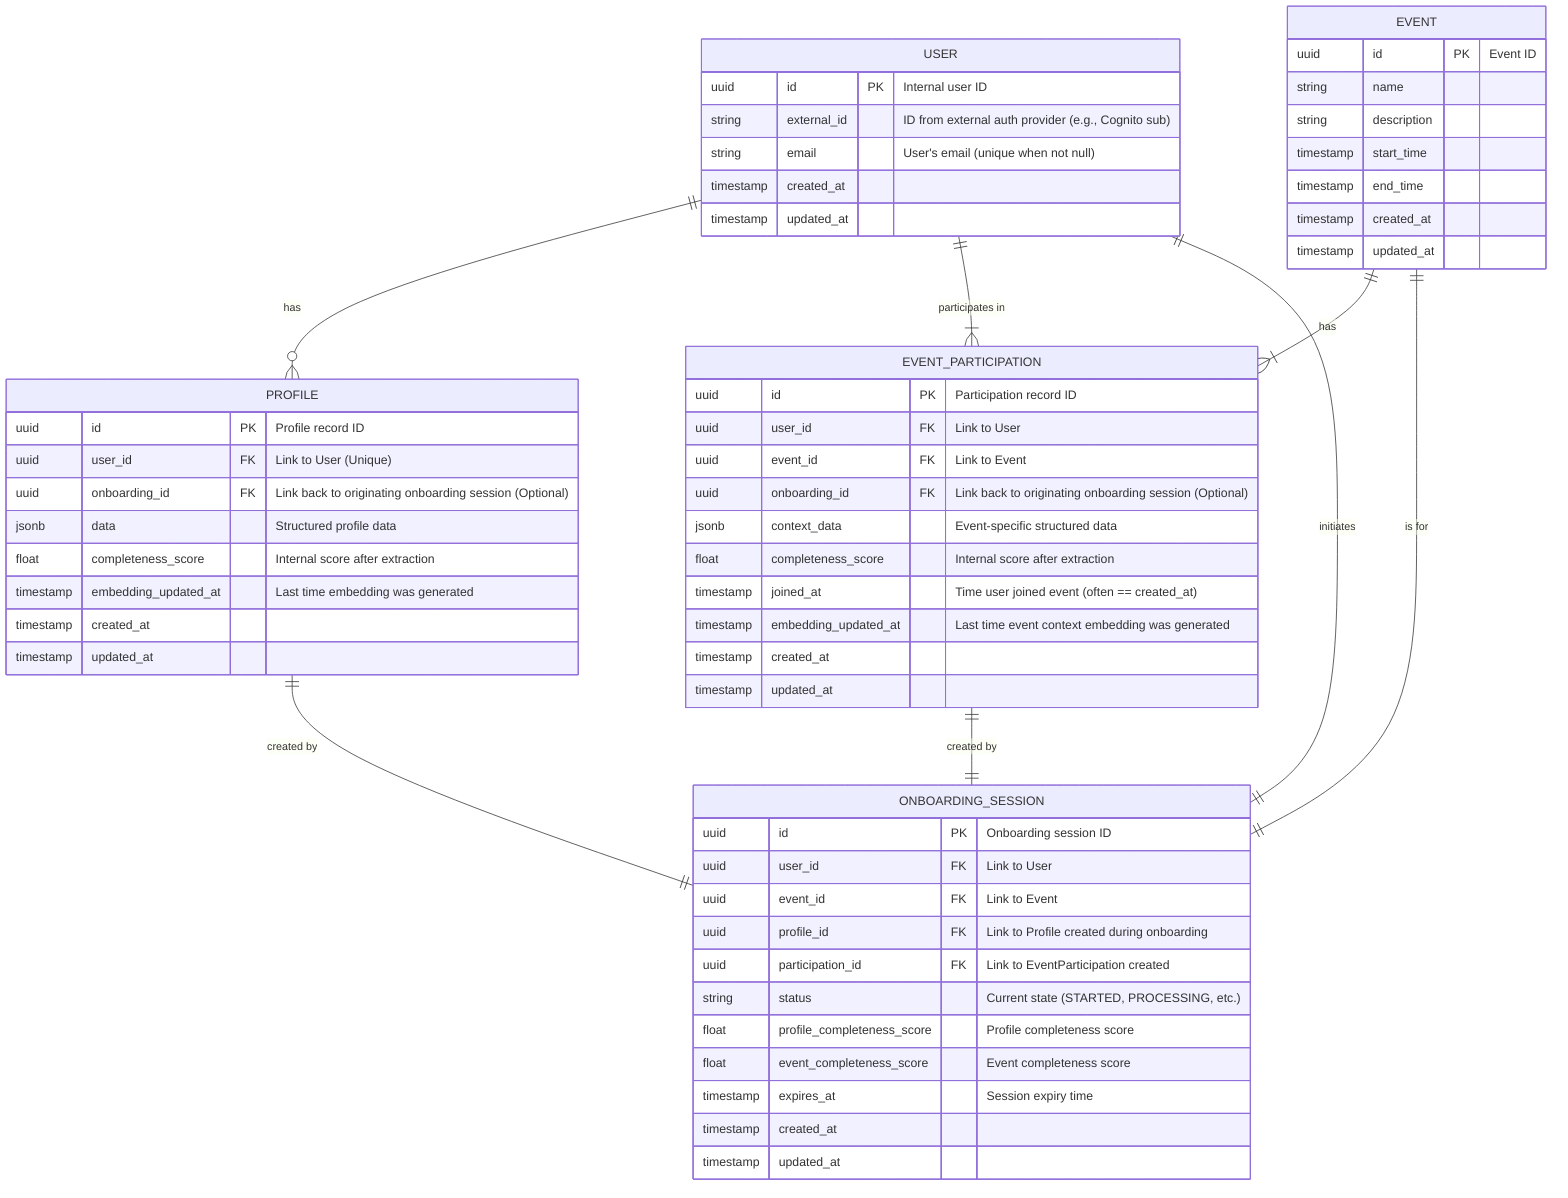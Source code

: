 erDiagram
    USER {
        uuid id PK "Internal user ID"
        string external_id "ID from external auth provider (e.g., Cognito sub)"
        string email "User's email (unique when not null)"
        timestamp created_at
        timestamp updated_at
    }

    ONBOARDING_SESSION {
        uuid id PK "Onboarding session ID"
        uuid user_id FK "Link to User"
        uuid event_id FK "Link to Event"
        uuid profile_id FK "Link to Profile created during onboarding"
        uuid participation_id FK "Link to EventParticipation created"
        string status "Current state (STARTED, PROCESSING, etc.)"
        float profile_completeness_score "Profile completeness score"
        float event_completeness_score "Event completeness score"
        timestamp expires_at "Session expiry time"
        timestamp created_at
        timestamp updated_at
    }

    PROFILE {
        uuid id PK "Profile record ID"
        uuid user_id FK "Link to User (Unique)"
        uuid onboarding_id FK "Link back to originating onboarding session (Optional)"
        jsonb data "Structured profile data"
        float completeness_score "Internal score after extraction"
        timestamp embedding_updated_at "Last time embedding was generated"
        timestamp created_at
        timestamp updated_at
    }

    EVENT {
        uuid id PK "Event ID"
        string name
        string description
        timestamp start_time
        timestamp end_time
        timestamp created_at
        timestamp updated_at
    }

    EVENT_PARTICIPATION {
        uuid id PK "Participation record ID"
        uuid user_id FK "Link to User"
        uuid event_id FK "Link to Event"
        uuid onboarding_id FK "Link back to originating onboarding session (Optional)"
        jsonb context_data "Event-specific structured data"
        float completeness_score "Internal score after extraction"
        timestamp joined_at "Time user joined event (often == created_at)"
        timestamp embedding_updated_at "Last time event context embedding was generated"
        timestamp created_at
        timestamp updated_at
    }

    USER ||--o{ PROFILE : "has"
    USER ||--|{ EVENT_PARTICIPATION : "participates in"
    EVENT ||--|{ EVENT_PARTICIPATION : "has"
    USER ||--|| ONBOARDING_SESSION : "initiates"
    EVENT ||--|| ONBOARDING_SESSION : "is for"
    PROFILE ||--|| ONBOARDING_SESSION : "created by"
    EVENT_PARTICIPATION ||--|| ONBOARDING_SESSION : "created by"